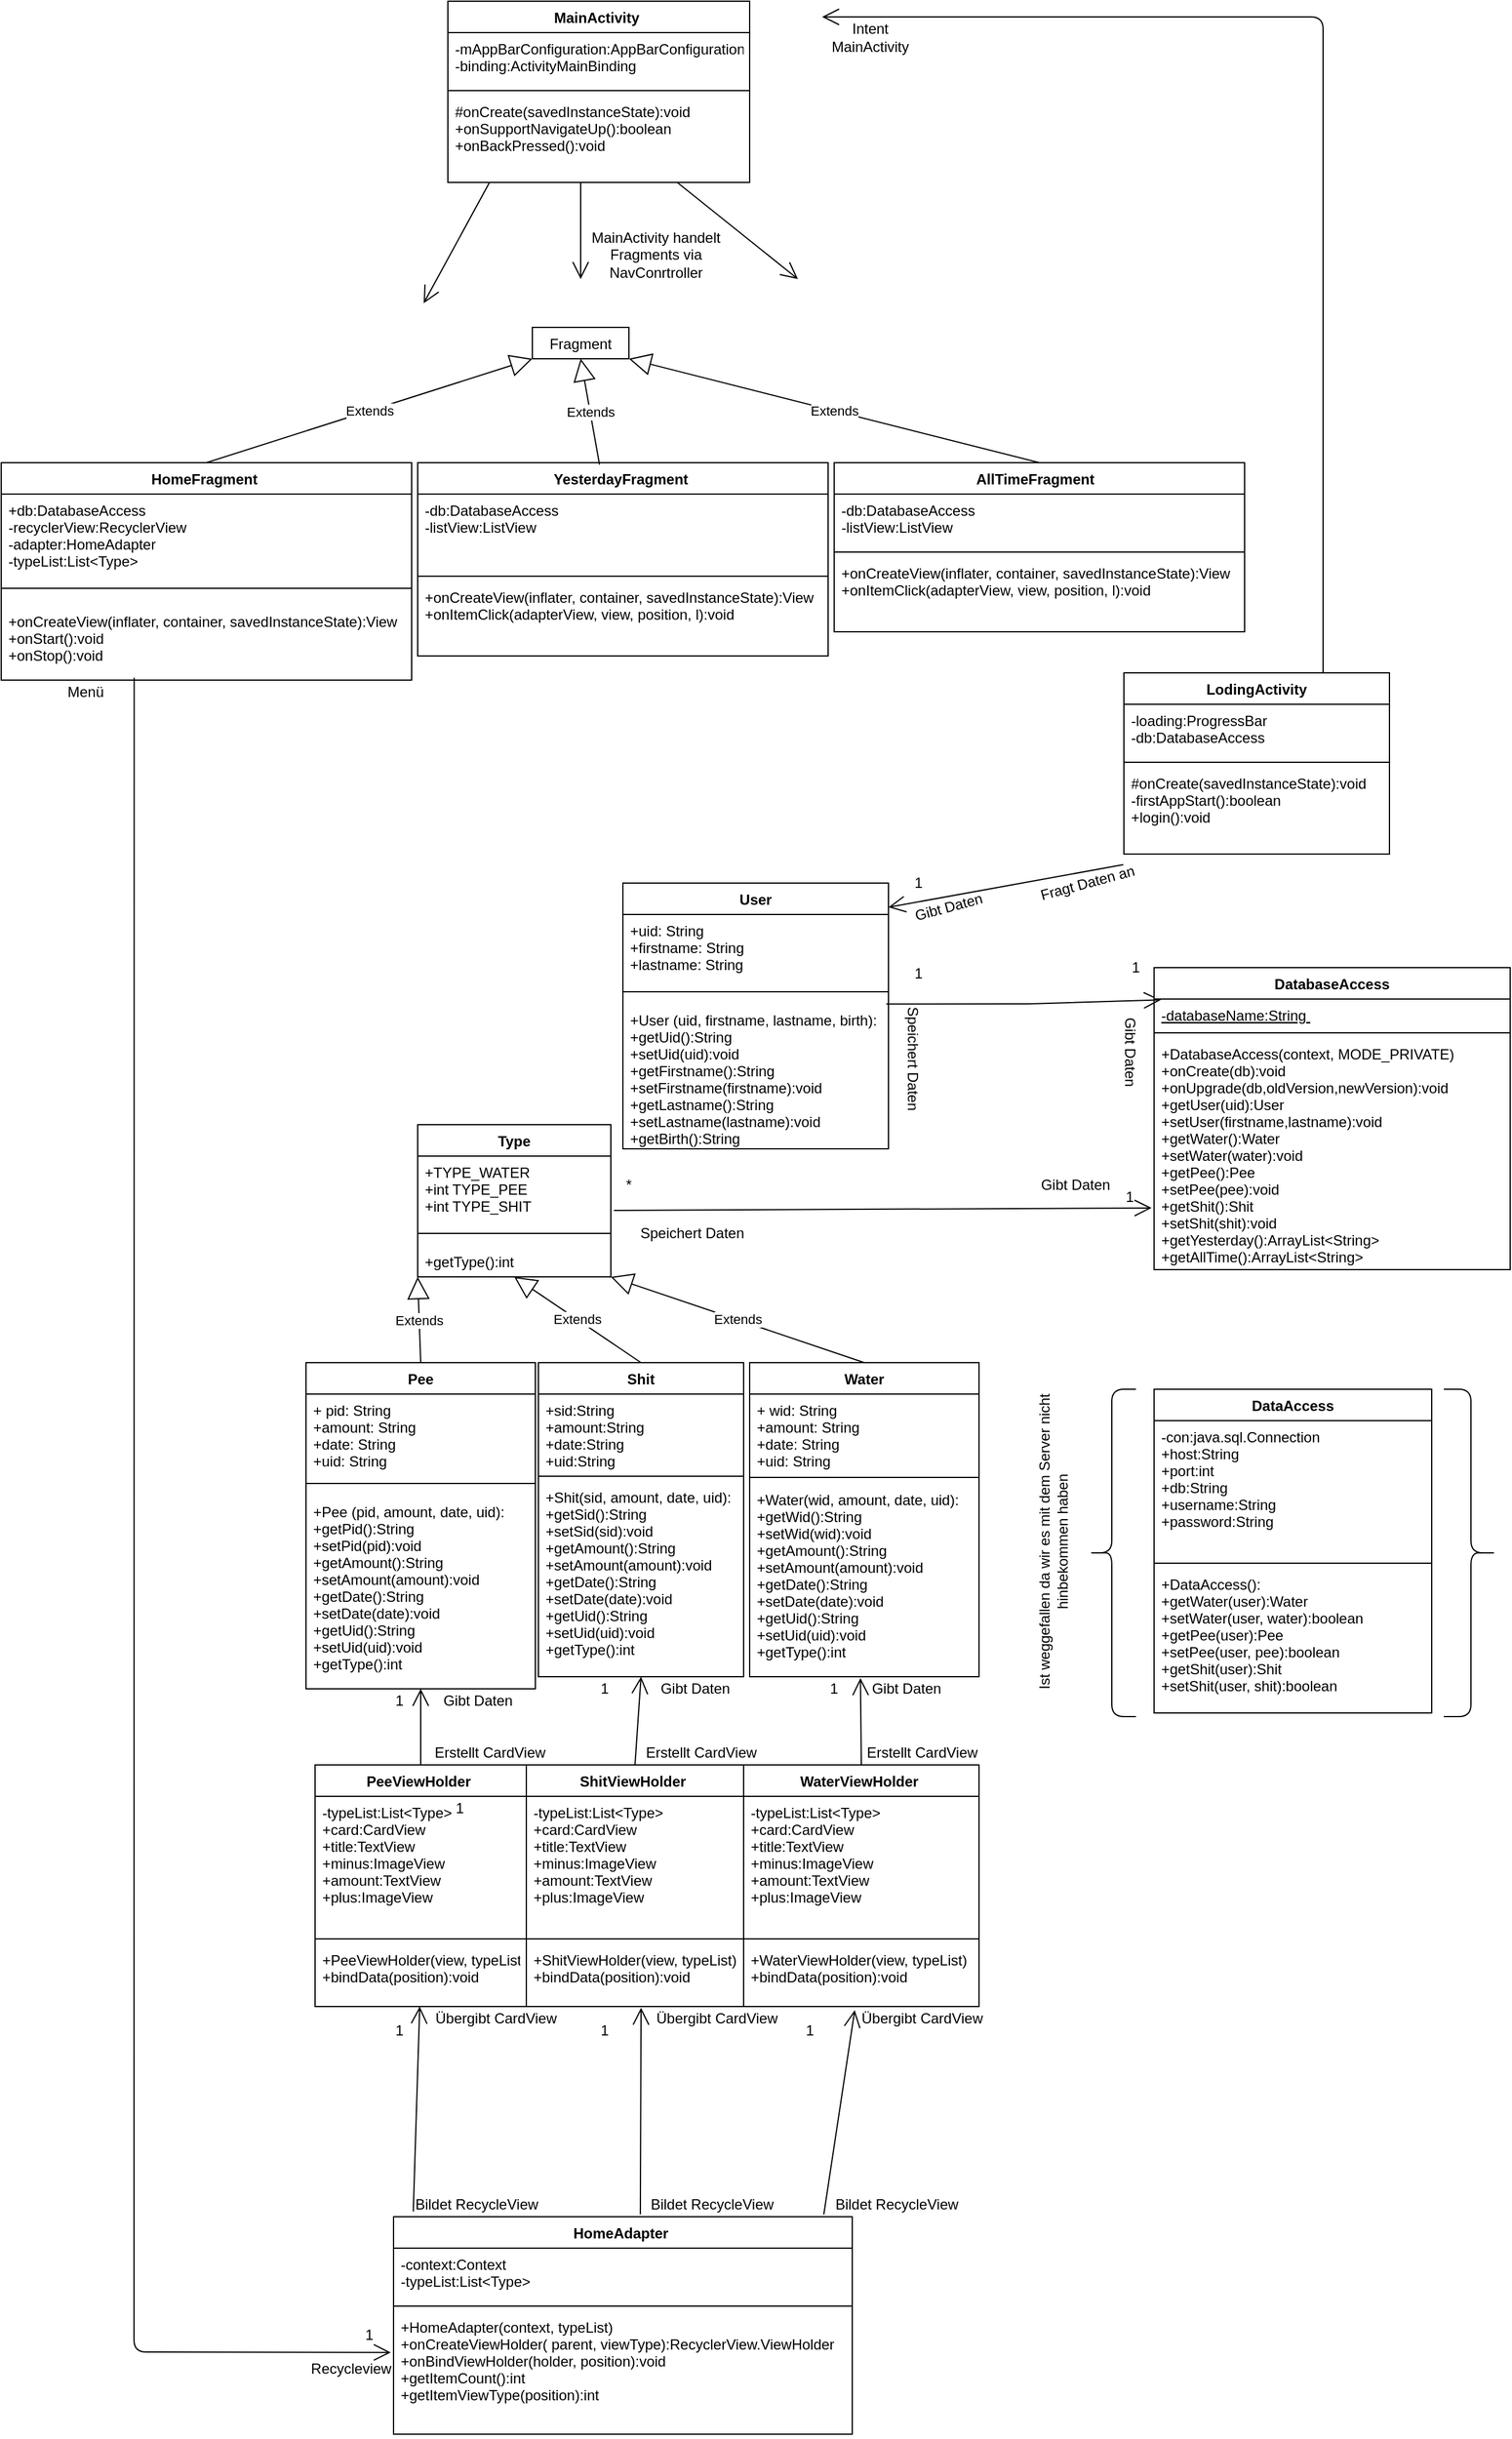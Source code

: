 <mxfile version="14.8.4" type="github">
  <diagram id="NWYkFUK9LSVxFtsLqtCG" name="Page-1">
    <mxGraphModel dx="1695" dy="1619" grid="1" gridSize="10" guides="1" tooltips="1" connect="1" arrows="1" fold="1" page="1" pageScale="1" pageWidth="827" pageHeight="1169" math="0" shadow="0">
      <root>
        <mxCell id="0" />
        <mxCell id="1" parent="0" />
        <mxCell id="OrH7R6QqTdeNsJV3QqQG-1" value="Pee" style="swimlane;fontStyle=1;align=center;verticalAlign=top;childLayout=stackLayout;horizontal=1;startSize=26;horizontalStack=0;resizeParent=1;resizeParentMax=0;resizeLast=0;collapsible=1;marginBottom=0;" parent="1" vertex="1">
          <mxGeometry x="-177.5" y="937" width="190" height="270" as="geometry">
            <mxRectangle x="-90" y="914" width="50" height="26" as="alternateBounds" />
          </mxGeometry>
        </mxCell>
        <mxCell id="OrH7R6QqTdeNsJV3QqQG-2" value="+ pid: String&#xa;+amount: String&#xa;+date: String&#xa;+uid: String&#xa;&#xa;&#xa;" style="text;strokeColor=none;fillColor=none;align=left;verticalAlign=top;spacingLeft=4;spacingRight=4;overflow=hidden;rotatable=0;points=[[0,0.5],[1,0.5]];portConstraint=eastwest;" parent="OrH7R6QqTdeNsJV3QqQG-1" vertex="1">
          <mxGeometry y="26" width="190" height="64" as="geometry" />
        </mxCell>
        <mxCell id="OrH7R6QqTdeNsJV3QqQG-3" value="" style="line;strokeWidth=1;fillColor=none;align=left;verticalAlign=middle;spacingTop=-1;spacingLeft=3;spacingRight=3;rotatable=0;labelPosition=right;points=[];portConstraint=eastwest;" parent="OrH7R6QqTdeNsJV3QqQG-1" vertex="1">
          <mxGeometry y="90" width="190" height="20" as="geometry" />
        </mxCell>
        <mxCell id="OrH7R6QqTdeNsJV3QqQG-4" value="+Pee (pid, amount, date, uid):&#xa;+getPid():String&#xa;+setPid(pid):void&#xa;+getAmount():String&#xa;+setAmount(amount):void&#xa;+getDate():String&#xa;+setDate(date):void&#xa;+getUid():String&#xa;+setUid(uid):void&#xa;+getType():int&#xa;&#xa;" style="text;strokeColor=none;fillColor=none;align=left;verticalAlign=top;spacingLeft=4;spacingRight=4;overflow=hidden;rotatable=0;points=[[0,0.5],[1,0.5]];portConstraint=eastwest;" parent="OrH7R6QqTdeNsJV3QqQG-1" vertex="1">
          <mxGeometry y="110" width="190" height="160" as="geometry" />
        </mxCell>
        <mxCell id="OrH7R6QqTdeNsJV3QqQG-10" value="Shit" style="swimlane;fontStyle=1;align=center;verticalAlign=top;childLayout=stackLayout;horizontal=1;startSize=26;horizontalStack=0;resizeParent=1;resizeParentMax=0;resizeLast=0;collapsible=1;marginBottom=0;" parent="1" vertex="1">
          <mxGeometry x="15" y="937" width="170" height="260" as="geometry">
            <mxRectangle x="55" y="934" width="60" height="26" as="alternateBounds" />
          </mxGeometry>
        </mxCell>
        <mxCell id="OrH7R6QqTdeNsJV3QqQG-11" value="+sid:String&#xa;+amount:String&#xa;+date:String&#xa;+uid:String" style="text;strokeColor=none;fillColor=none;align=left;verticalAlign=top;spacingLeft=4;spacingRight=4;overflow=hidden;rotatable=0;points=[[0,0.5],[1,0.5]];portConstraint=eastwest;" parent="OrH7R6QqTdeNsJV3QqQG-10" vertex="1">
          <mxGeometry y="26" width="170" height="64" as="geometry" />
        </mxCell>
        <mxCell id="OrH7R6QqTdeNsJV3QqQG-12" value="" style="line;strokeWidth=1;fillColor=none;align=left;verticalAlign=middle;spacingTop=-1;spacingLeft=3;spacingRight=3;rotatable=0;labelPosition=right;points=[];portConstraint=eastwest;" parent="OrH7R6QqTdeNsJV3QqQG-10" vertex="1">
          <mxGeometry y="90" width="170" height="8" as="geometry" />
        </mxCell>
        <mxCell id="OrH7R6QqTdeNsJV3QqQG-13" value="+Shit(sid, amount, date, uid):&#xa;+getSid():String&#xa;+setSid(sid):void&#xa;+getAmount():String&#xa;+setAmount(amount):void&#xa;+getDate():String&#xa;+setDate(date):void&#xa;+getUid():String&#xa;+setUid(uid):void&#xa;+getType():int&#xa;&#xa;" style="text;strokeColor=none;fillColor=none;align=left;verticalAlign=top;spacingLeft=4;spacingRight=4;overflow=hidden;rotatable=0;points=[[0,0.5],[1,0.5]];portConstraint=eastwest;" parent="OrH7R6QqTdeNsJV3QqQG-10" vertex="1">
          <mxGeometry y="98" width="170" height="162" as="geometry" />
        </mxCell>
        <mxCell id="OrH7R6QqTdeNsJV3QqQG-18" value="Water" style="swimlane;fontStyle=1;align=center;verticalAlign=top;childLayout=stackLayout;horizontal=1;startSize=26;horizontalStack=0;resizeParent=1;resizeParentMax=0;resizeLast=0;collapsible=1;marginBottom=0;" parent="1" vertex="1">
          <mxGeometry x="190" y="937" width="190" height="260" as="geometry">
            <mxRectangle x="190" y="937" width="50" height="26" as="alternateBounds" />
          </mxGeometry>
        </mxCell>
        <mxCell id="OrH7R6QqTdeNsJV3QqQG-19" value="+ wid: String&#xa;+amount: String&#xa;+date: String&#xa;+uid: String&#xa;&#xa;&#xa;" style="text;strokeColor=none;fillColor=none;align=left;verticalAlign=top;spacingLeft=4;spacingRight=4;overflow=hidden;rotatable=0;points=[[0,0.5],[1,0.5]];portConstraint=eastwest;" parent="OrH7R6QqTdeNsJV3QqQG-18" vertex="1">
          <mxGeometry y="26" width="190" height="64" as="geometry" />
        </mxCell>
        <mxCell id="OrH7R6QqTdeNsJV3QqQG-20" value="" style="line;strokeWidth=1;fillColor=none;align=left;verticalAlign=middle;spacingTop=-1;spacingLeft=3;spacingRight=3;rotatable=0;labelPosition=right;points=[];portConstraint=eastwest;" parent="OrH7R6QqTdeNsJV3QqQG-18" vertex="1">
          <mxGeometry y="90" width="190" height="10" as="geometry" />
        </mxCell>
        <mxCell id="OrH7R6QqTdeNsJV3QqQG-21" value="+Water(wid, amount, date, uid):&#xa;+getWid():String&#xa;+setWid(wid):void&#xa;+getAmount():String&#xa;+setAmount(amount):void&#xa;+getDate():String&#xa;+setDate(date):void&#xa;+getUid():String&#xa;+setUid(uid):void&#xa;+getType():int&#xa;&#xa;" style="text;strokeColor=none;fillColor=none;align=left;verticalAlign=top;spacingLeft=4;spacingRight=4;overflow=hidden;rotatable=0;points=[[0,0.5],[1,0.5]];portConstraint=eastwest;" parent="OrH7R6QqTdeNsJV3QqQG-18" vertex="1">
          <mxGeometry y="100" width="190" height="160" as="geometry" />
        </mxCell>
        <mxCell id="OrH7R6QqTdeNsJV3QqQG-26" value="Type" style="swimlane;fontStyle=1;align=center;verticalAlign=top;childLayout=stackLayout;horizontal=1;startSize=26;horizontalStack=0;resizeParent=1;resizeParentMax=0;resizeLast=0;collapsible=1;marginBottom=0;" parent="1" vertex="1">
          <mxGeometry x="-85" y="740" width="160" height="126" as="geometry">
            <mxRectangle x="39.54" y="823" width="60" height="26" as="alternateBounds" />
          </mxGeometry>
        </mxCell>
        <mxCell id="OrH7R6QqTdeNsJV3QqQG-27" value="+TYPE_WATER &#xa;+int TYPE_PEE&#xa;+int TYPE_SHIT" style="text;strokeColor=none;fillColor=none;align=left;verticalAlign=top;spacingLeft=4;spacingRight=4;overflow=hidden;rotatable=0;points=[[0,0.5],[1,0.5]];portConstraint=eastwest;" parent="OrH7R6QqTdeNsJV3QqQG-26" vertex="1">
          <mxGeometry y="26" width="160" height="54" as="geometry" />
        </mxCell>
        <mxCell id="OrH7R6QqTdeNsJV3QqQG-28" value="" style="line;strokeWidth=1;fillColor=none;align=left;verticalAlign=middle;spacingTop=-1;spacingLeft=3;spacingRight=3;rotatable=0;labelPosition=right;points=[];portConstraint=eastwest;" parent="OrH7R6QqTdeNsJV3QqQG-26" vertex="1">
          <mxGeometry y="80" width="160" height="20" as="geometry" />
        </mxCell>
        <mxCell id="OrH7R6QqTdeNsJV3QqQG-29" value="+getType():int" style="text;strokeColor=none;fillColor=none;align=left;verticalAlign=top;spacingLeft=4;spacingRight=4;overflow=hidden;rotatable=0;points=[[0,0.5],[1,0.5]];portConstraint=eastwest;" parent="OrH7R6QqTdeNsJV3QqQG-26" vertex="1">
          <mxGeometry y="100" width="160" height="26" as="geometry" />
        </mxCell>
        <mxCell id="qPEdYEZ0GSGJsdVQwp-i-1" value="HomeAdapter " style="swimlane;fontStyle=1;align=center;verticalAlign=top;childLayout=stackLayout;horizontal=1;startSize=26;horizontalStack=0;resizeParent=1;resizeParentMax=0;resizeLast=0;collapsible=1;marginBottom=0;" parent="1" vertex="1">
          <mxGeometry x="-105" y="1644" width="380" height="180" as="geometry">
            <mxRectangle x="490" y="474" width="160" height="26" as="alternateBounds" />
          </mxGeometry>
        </mxCell>
        <mxCell id="qPEdYEZ0GSGJsdVQwp-i-2" value="-context:Context&#xa;-typeList:List&lt;Type&gt; " style="text;strokeColor=none;fillColor=none;align=left;verticalAlign=top;spacingLeft=4;spacingRight=4;overflow=hidden;rotatable=0;points=[[0,0.5],[1,0.5]];portConstraint=eastwest;" parent="qPEdYEZ0GSGJsdVQwp-i-1" vertex="1">
          <mxGeometry y="26" width="380" height="44" as="geometry" />
        </mxCell>
        <mxCell id="qPEdYEZ0GSGJsdVQwp-i-3" value="" style="line;strokeWidth=1;fillColor=none;align=left;verticalAlign=middle;spacingTop=-1;spacingLeft=3;spacingRight=3;rotatable=0;labelPosition=right;points=[];portConstraint=eastwest;" parent="qPEdYEZ0GSGJsdVQwp-i-1" vertex="1">
          <mxGeometry y="70" width="380" height="8" as="geometry" />
        </mxCell>
        <mxCell id="qPEdYEZ0GSGJsdVQwp-i-4" value="+HomeAdapter(context, typeList)&#xa;+onCreateViewHolder( parent, viewType):RecyclerView.ViewHolder&#xa;+onBindViewHolder(holder, position):void&#xa;+getItemCount():int&#xa;+getItemViewType(position):int" style="text;strokeColor=none;fillColor=none;align=left;verticalAlign=top;spacingLeft=4;spacingRight=4;overflow=hidden;rotatable=0;points=[[0,0.5],[1,0.5]];portConstraint=eastwest;" parent="qPEdYEZ0GSGJsdVQwp-i-1" vertex="1">
          <mxGeometry y="78" width="380" height="102" as="geometry" />
        </mxCell>
        <mxCell id="qPEdYEZ0GSGJsdVQwp-i-5" value=" PeeViewHolder " style="swimlane;fontStyle=1;align=center;verticalAlign=top;childLayout=stackLayout;horizontal=1;startSize=26;horizontalStack=0;resizeParent=1;resizeParentMax=0;resizeLast=0;collapsible=1;marginBottom=0;" parent="1" vertex="1">
          <mxGeometry x="-170" y="1270" width="175" height="200" as="geometry">
            <mxRectangle x="-130" y="866" width="120" height="26" as="alternateBounds" />
          </mxGeometry>
        </mxCell>
        <mxCell id="qPEdYEZ0GSGJsdVQwp-i-6" value="-typeList:List&lt;Type&gt;&#xa;+card:CardView&#xa;+title:TextView&#xa;+minus:ImageView&#xa;+amount:TextView &#xa;+plus:ImageView" style="text;strokeColor=none;fillColor=none;align=left;verticalAlign=top;spacingLeft=4;spacingRight=4;overflow=hidden;rotatable=0;points=[[0,0.5],[1,0.5]];portConstraint=eastwest;" parent="qPEdYEZ0GSGJsdVQwp-i-5" vertex="1">
          <mxGeometry y="26" width="175" height="114" as="geometry" />
        </mxCell>
        <mxCell id="qPEdYEZ0GSGJsdVQwp-i-7" value="" style="line;strokeWidth=1;fillColor=none;align=left;verticalAlign=middle;spacingTop=-1;spacingLeft=3;spacingRight=3;rotatable=0;labelPosition=right;points=[];portConstraint=eastwest;" parent="qPEdYEZ0GSGJsdVQwp-i-5" vertex="1">
          <mxGeometry y="140" width="175" height="8" as="geometry" />
        </mxCell>
        <mxCell id="qPEdYEZ0GSGJsdVQwp-i-8" value="+PeeViewHolder(view, typeList)&#xa;+bindData(position):void&#xa;" style="text;strokeColor=none;fillColor=none;align=left;verticalAlign=top;spacingLeft=4;spacingRight=4;overflow=hidden;rotatable=0;points=[[0,0.5],[1,0.5]];portConstraint=eastwest;" parent="qPEdYEZ0GSGJsdVQwp-i-5" vertex="1">
          <mxGeometry y="148" width="175" height="52" as="geometry" />
        </mxCell>
        <mxCell id="qPEdYEZ0GSGJsdVQwp-i-9" value="ShitViewHolder " style="swimlane;fontStyle=1;align=center;verticalAlign=top;childLayout=stackLayout;horizontal=1;startSize=26;horizontalStack=0;resizeParent=1;resizeParentMax=0;resizeLast=0;collapsible=1;marginBottom=0;" parent="1" vertex="1">
          <mxGeometry x="5" y="1270" width="180" height="200" as="geometry">
            <mxRectangle y="866" width="140" height="26" as="alternateBounds" />
          </mxGeometry>
        </mxCell>
        <mxCell id="qPEdYEZ0GSGJsdVQwp-i-10" value="-typeList:List&lt;Type&gt;&#xa;+card:CardView&#xa;+title:TextView&#xa;+minus:ImageView&#xa;+amount:TextView &#xa;+plus:ImageView" style="text;strokeColor=none;fillColor=none;align=left;verticalAlign=top;spacingLeft=4;spacingRight=4;overflow=hidden;rotatable=0;points=[[0,0.5],[1,0.5]];portConstraint=eastwest;" parent="qPEdYEZ0GSGJsdVQwp-i-9" vertex="1">
          <mxGeometry y="26" width="180" height="114" as="geometry" />
        </mxCell>
        <mxCell id="qPEdYEZ0GSGJsdVQwp-i-11" value="" style="line;strokeWidth=1;fillColor=none;align=left;verticalAlign=middle;spacingTop=-1;spacingLeft=3;spacingRight=3;rotatable=0;labelPosition=right;points=[];portConstraint=eastwest;" parent="qPEdYEZ0GSGJsdVQwp-i-9" vertex="1">
          <mxGeometry y="140" width="180" height="8" as="geometry" />
        </mxCell>
        <mxCell id="qPEdYEZ0GSGJsdVQwp-i-12" value="+ShitViewHolder(view, typeList)&#xa;+bindData(position):void&#xa;" style="text;strokeColor=none;fillColor=none;align=left;verticalAlign=top;spacingLeft=4;spacingRight=4;overflow=hidden;rotatable=0;points=[[0,0.5],[1,0.5]];portConstraint=eastwest;" parent="qPEdYEZ0GSGJsdVQwp-i-9" vertex="1">
          <mxGeometry y="148" width="180" height="52" as="geometry" />
        </mxCell>
        <mxCell id="qPEdYEZ0GSGJsdVQwp-i-13" value="WaterViewHolder " style="swimlane;fontStyle=1;align=center;verticalAlign=top;childLayout=stackLayout;horizontal=1;startSize=26;horizontalStack=0;resizeParent=1;resizeParentMax=0;resizeLast=0;collapsible=1;marginBottom=0;" parent="1" vertex="1">
          <mxGeometry x="185" y="1270" width="195" height="200" as="geometry">
            <mxRectangle x="180" y="866" width="140" height="26" as="alternateBounds" />
          </mxGeometry>
        </mxCell>
        <mxCell id="qPEdYEZ0GSGJsdVQwp-i-14" value="-typeList:List&lt;Type&gt;&#xa;+card:CardView&#xa;+title:TextView&#xa;+minus:ImageView&#xa;+amount:TextView &#xa;+plus:ImageView" style="text;strokeColor=none;fillColor=none;align=left;verticalAlign=top;spacingLeft=4;spacingRight=4;overflow=hidden;rotatable=0;points=[[0,0.5],[1,0.5]];portConstraint=eastwest;" parent="qPEdYEZ0GSGJsdVQwp-i-13" vertex="1">
          <mxGeometry y="26" width="195" height="114" as="geometry" />
        </mxCell>
        <mxCell id="qPEdYEZ0GSGJsdVQwp-i-15" value="" style="line;strokeWidth=1;fillColor=none;align=left;verticalAlign=middle;spacingTop=-1;spacingLeft=3;spacingRight=3;rotatable=0;labelPosition=right;points=[];portConstraint=eastwest;" parent="qPEdYEZ0GSGJsdVQwp-i-13" vertex="1">
          <mxGeometry y="140" width="195" height="8" as="geometry" />
        </mxCell>
        <mxCell id="qPEdYEZ0GSGJsdVQwp-i-16" value="+WaterViewHolder(view, typeList)&#xa;+bindData(position):void&#xa;" style="text;strokeColor=none;fillColor=none;align=left;verticalAlign=top;spacingLeft=4;spacingRight=4;overflow=hidden;rotatable=0;points=[[0,0.5],[1,0.5]];portConstraint=eastwest;" parent="qPEdYEZ0GSGJsdVQwp-i-13" vertex="1">
          <mxGeometry y="148" width="195" height="52" as="geometry" />
        </mxCell>
        <mxCell id="Ti2GQdQaW2jY4-_UlOmM-1" value="MainActivity " style="swimlane;fontStyle=1;align=center;verticalAlign=top;childLayout=stackLayout;horizontal=1;startSize=26;horizontalStack=0;resizeParent=1;resizeParentMax=0;resizeLast=0;collapsible=1;marginBottom=0;" parent="1" vertex="1">
          <mxGeometry x="-60" y="-190" width="250" height="150" as="geometry">
            <mxRectangle x="-60" y="-190" width="150" height="26" as="alternateBounds" />
          </mxGeometry>
        </mxCell>
        <mxCell id="Ti2GQdQaW2jY4-_UlOmM-2" value="-mAppBarConfiguration:AppBarConfiguration&#xa;-binding:ActivityMainBinding" style="text;strokeColor=none;fillColor=none;align=left;verticalAlign=top;spacingLeft=4;spacingRight=4;overflow=hidden;rotatable=0;points=[[0,0.5],[1,0.5]];portConstraint=eastwest;" parent="Ti2GQdQaW2jY4-_UlOmM-1" vertex="1">
          <mxGeometry y="26" width="250" height="44" as="geometry" />
        </mxCell>
        <mxCell id="Ti2GQdQaW2jY4-_UlOmM-3" value="" style="line;strokeWidth=1;fillColor=none;align=left;verticalAlign=middle;spacingTop=-1;spacingLeft=3;spacingRight=3;rotatable=0;labelPosition=right;points=[];portConstraint=eastwest;" parent="Ti2GQdQaW2jY4-_UlOmM-1" vertex="1">
          <mxGeometry y="70" width="250" height="8" as="geometry" />
        </mxCell>
        <mxCell id="Ti2GQdQaW2jY4-_UlOmM-4" value="#onCreate(savedInstanceState):void&#xa;+onSupportNavigateUp():boolean &#xa;+onBackPressed():void &#xa; " style="text;strokeColor=none;fillColor=none;align=left;verticalAlign=top;spacingLeft=4;spacingRight=4;overflow=hidden;rotatable=0;points=[[0,0.5],[1,0.5]];portConstraint=eastwest;" parent="Ti2GQdQaW2jY4-_UlOmM-1" vertex="1">
          <mxGeometry y="78" width="250" height="72" as="geometry" />
        </mxCell>
        <mxCell id="Ti2GQdQaW2jY4-_UlOmM-5" value="AllTimeFragment  " style="swimlane;fontStyle=1;align=center;verticalAlign=top;childLayout=stackLayout;horizontal=1;startSize=26;horizontalStack=0;resizeParent=1;resizeParentMax=0;resizeLast=0;collapsible=1;marginBottom=0;" parent="1" vertex="1">
          <mxGeometry x="260" y="192" width="340" height="140" as="geometry">
            <mxRectangle x="190" y="192" width="160" height="26" as="alternateBounds" />
          </mxGeometry>
        </mxCell>
        <mxCell id="Ti2GQdQaW2jY4-_UlOmM-6" value="-db:DatabaseAccess &#xa;-listView:ListView" style="text;strokeColor=none;fillColor=none;align=left;verticalAlign=top;spacingLeft=4;spacingRight=4;overflow=hidden;rotatable=0;points=[[0,0.5],[1,0.5]];portConstraint=eastwest;" parent="Ti2GQdQaW2jY4-_UlOmM-5" vertex="1">
          <mxGeometry y="26" width="340" height="44" as="geometry" />
        </mxCell>
        <mxCell id="Ti2GQdQaW2jY4-_UlOmM-7" value="" style="line;strokeWidth=1;fillColor=none;align=left;verticalAlign=middle;spacingTop=-1;spacingLeft=3;spacingRight=3;rotatable=0;labelPosition=right;points=[];portConstraint=eastwest;" parent="Ti2GQdQaW2jY4-_UlOmM-5" vertex="1">
          <mxGeometry y="70" width="340" height="8" as="geometry" />
        </mxCell>
        <mxCell id="Ti2GQdQaW2jY4-_UlOmM-8" value="+onCreateView(inflater, container, savedInstanceState):View&#xa;+onItemClick(adapterView, view, position, l):void" style="text;strokeColor=none;fillColor=none;align=left;verticalAlign=top;spacingLeft=4;spacingRight=4;overflow=hidden;rotatable=0;points=[[0,0.5],[1,0.5]];portConstraint=eastwest;" parent="Ti2GQdQaW2jY4-_UlOmM-5" vertex="1">
          <mxGeometry y="78" width="340" height="62" as="geometry" />
        </mxCell>
        <mxCell id="Ti2GQdQaW2jY4-_UlOmM-13" value="HomeFragment " style="swimlane;fontStyle=1;align=center;verticalAlign=top;childLayout=stackLayout;horizontal=1;startSize=26;horizontalStack=0;resizeParent=1;resizeParentMax=0;resizeLast=0;collapsible=1;marginBottom=0;" parent="1" vertex="1">
          <mxGeometry x="-430" y="192" width="340" height="180" as="geometry">
            <mxRectangle x="-230" y="192" width="150" height="26" as="alternateBounds" />
          </mxGeometry>
        </mxCell>
        <mxCell id="Ti2GQdQaW2jY4-_UlOmM-14" value="+db:DatabaseAccess &#xa;-recyclerView:RecyclerView&#xa;-adapter:HomeAdapter&#xa;-typeList:List&lt;Type&gt; " style="text;strokeColor=none;fillColor=none;align=left;verticalAlign=top;spacingLeft=4;spacingRight=4;overflow=hidden;rotatable=0;points=[[0,0.5],[1,0.5]];portConstraint=eastwest;" parent="Ti2GQdQaW2jY4-_UlOmM-13" vertex="1">
          <mxGeometry y="26" width="340" height="64" as="geometry" />
        </mxCell>
        <mxCell id="Ti2GQdQaW2jY4-_UlOmM-15" value="" style="line;strokeWidth=1;fillColor=none;align=left;verticalAlign=middle;spacingTop=-1;spacingLeft=3;spacingRight=3;rotatable=0;labelPosition=right;points=[];portConstraint=eastwest;" parent="Ti2GQdQaW2jY4-_UlOmM-13" vertex="1">
          <mxGeometry y="90" width="340" height="28" as="geometry" />
        </mxCell>
        <mxCell id="Ti2GQdQaW2jY4-_UlOmM-16" value="+onCreateView(inflater, container, savedInstanceState):View&#xa;+onStart():void&#xa;+onStop():void" style="text;strokeColor=none;fillColor=none;align=left;verticalAlign=top;spacingLeft=4;spacingRight=4;overflow=hidden;rotatable=0;points=[[0,0.5],[1,0.5]];portConstraint=eastwest;" parent="Ti2GQdQaW2jY4-_UlOmM-13" vertex="1">
          <mxGeometry y="118" width="340" height="62" as="geometry" />
        </mxCell>
        <mxCell id="Ti2GQdQaW2jY4-_UlOmM-17" value="YesterdayFragment " style="swimlane;fontStyle=1;align=center;verticalAlign=top;childLayout=stackLayout;horizontal=1;startSize=26;horizontalStack=0;resizeParent=1;resizeParentMax=0;resizeLast=0;collapsible=1;marginBottom=0;" parent="1" vertex="1">
          <mxGeometry x="-85" y="192" width="340" height="160" as="geometry">
            <mxRectangle x="-55" y="192" width="150" height="26" as="alternateBounds" />
          </mxGeometry>
        </mxCell>
        <mxCell id="Ti2GQdQaW2jY4-_UlOmM-18" value="-db:DatabaseAccess &#xa;-listView:ListView" style="text;strokeColor=none;fillColor=none;align=left;verticalAlign=top;spacingLeft=4;spacingRight=4;overflow=hidden;rotatable=0;points=[[0,0.5],[1,0.5]];portConstraint=eastwest;" parent="Ti2GQdQaW2jY4-_UlOmM-17" vertex="1">
          <mxGeometry y="26" width="340" height="64" as="geometry" />
        </mxCell>
        <mxCell id="Ti2GQdQaW2jY4-_UlOmM-19" value="" style="line;strokeWidth=1;fillColor=none;align=left;verticalAlign=middle;spacingTop=-1;spacingLeft=3;spacingRight=3;rotatable=0;labelPosition=right;points=[];portConstraint=eastwest;" parent="Ti2GQdQaW2jY4-_UlOmM-17" vertex="1">
          <mxGeometry y="90" width="340" height="8" as="geometry" />
        </mxCell>
        <mxCell id="Ti2GQdQaW2jY4-_UlOmM-20" value="+onCreateView(inflater, container, savedInstanceState):View&#xa;+onItemClick(adapterView, view, position, l):void" style="text;strokeColor=none;fillColor=none;align=left;verticalAlign=top;spacingLeft=4;spacingRight=4;overflow=hidden;rotatable=0;points=[[0,0.5],[1,0.5]];portConstraint=eastwest;" parent="Ti2GQdQaW2jY4-_UlOmM-17" vertex="1">
          <mxGeometry y="98" width="340" height="62" as="geometry" />
        </mxCell>
        <mxCell id="Ti2GQdQaW2jY4-_UlOmM-70" value="DataAccess" style="swimlane;fontStyle=1;align=center;verticalAlign=top;childLayout=stackLayout;horizontal=1;startSize=26;horizontalStack=0;resizeParent=1;resizeParentMax=0;resizeLast=0;collapsible=1;marginBottom=0;" parent="1" vertex="1">
          <mxGeometry x="525" y="959" width="230" height="268" as="geometry">
            <mxRectangle x="415" y="960" width="110" height="26" as="alternateBounds" />
          </mxGeometry>
        </mxCell>
        <mxCell id="Ti2GQdQaW2jY4-_UlOmM-71" value="-con:java.sql.Connection&#xa;+host:String&#xa;+port:int&#xa;+db:String&#xa;+username:String&#xa;+password:String&#xa;" style="text;strokeColor=none;fillColor=none;align=left;verticalAlign=top;spacingLeft=4;spacingRight=4;overflow=hidden;rotatable=0;points=[[0,0.5],[1,0.5]];portConstraint=eastwest;" parent="Ti2GQdQaW2jY4-_UlOmM-70" vertex="1">
          <mxGeometry y="26" width="230" height="114" as="geometry" />
        </mxCell>
        <mxCell id="Ti2GQdQaW2jY4-_UlOmM-72" value="" style="line;strokeWidth=1;fillColor=none;align=left;verticalAlign=middle;spacingTop=-1;spacingLeft=3;spacingRight=3;rotatable=0;labelPosition=right;points=[];portConstraint=eastwest;" parent="Ti2GQdQaW2jY4-_UlOmM-70" vertex="1">
          <mxGeometry y="140" width="230" height="8" as="geometry" />
        </mxCell>
        <mxCell id="Ti2GQdQaW2jY4-_UlOmM-73" value="+DataAccess():&#xa;+getWater(user):Water&#xa;+setWater(user, water):boolean&#xa;+getPee(user):Pee&#xa;+setPee(user, pee):boolean&#xa;+getShit(user):Shit&#xa;+setShit(user, shit):boolean&#xa;" style="text;strokeColor=none;fillColor=none;align=left;verticalAlign=top;spacingLeft=4;spacingRight=4;overflow=hidden;rotatable=0;points=[[0,0.5],[1,0.5]];portConstraint=eastwest;" parent="Ti2GQdQaW2jY4-_UlOmM-70" vertex="1">
          <mxGeometry y="148" width="230" height="120" as="geometry" />
        </mxCell>
        <mxCell id="kIrqRmyYH5U7gHM8OKDg-16" value="LodingActivity" style="swimlane;fontStyle=1;align=center;verticalAlign=top;childLayout=stackLayout;horizontal=1;startSize=26;horizontalStack=0;resizeParent=1;resizeParentMax=0;resizeLast=0;collapsible=1;marginBottom=0;" parent="1" vertex="1">
          <mxGeometry x="500" y="366" width="220" height="150" as="geometry">
            <mxRectangle x="730" y="-60" width="160" height="26" as="alternateBounds" />
          </mxGeometry>
        </mxCell>
        <mxCell id="kIrqRmyYH5U7gHM8OKDg-17" value="-loading:ProgressBar &#xa;-db:DatabaseAccess" style="text;strokeColor=none;fillColor=none;align=left;verticalAlign=top;spacingLeft=4;spacingRight=4;overflow=hidden;rotatable=0;points=[[0,0.5],[1,0.5]];portConstraint=eastwest;" parent="kIrqRmyYH5U7gHM8OKDg-16" vertex="1">
          <mxGeometry y="26" width="220" height="44" as="geometry" />
        </mxCell>
        <mxCell id="kIrqRmyYH5U7gHM8OKDg-18" value="" style="line;strokeWidth=1;fillColor=none;align=left;verticalAlign=middle;spacingTop=-1;spacingLeft=3;spacingRight=3;rotatable=0;labelPosition=right;points=[];portConstraint=eastwest;" parent="kIrqRmyYH5U7gHM8OKDg-16" vertex="1">
          <mxGeometry y="70" width="220" height="8" as="geometry" />
        </mxCell>
        <mxCell id="kIrqRmyYH5U7gHM8OKDg-19" value="#onCreate(savedInstanceState):void&#xa;-firstAppStart():boolean&#xa;+login():void" style="text;strokeColor=none;fillColor=none;align=left;verticalAlign=top;spacingLeft=4;spacingRight=4;overflow=hidden;rotatable=0;points=[[0,0.5],[1,0.5]];portConstraint=eastwest;" parent="kIrqRmyYH5U7gHM8OKDg-16" vertex="1">
          <mxGeometry y="78" width="220" height="72" as="geometry" />
        </mxCell>
        <mxCell id="kIrqRmyYH5U7gHM8OKDg-27" value="1" style="text;html=1;strokeColor=none;fillColor=none;align=center;verticalAlign=middle;whiteSpace=wrap;rounded=0;" parent="1" vertex="1">
          <mxGeometry x="485" y="790" width="40" height="20" as="geometry" />
        </mxCell>
        <mxCell id="kIrqRmyYH5U7gHM8OKDg-28" value="*" style="text;html=1;strokeColor=none;fillColor=none;align=center;verticalAlign=middle;whiteSpace=wrap;rounded=0;" parent="1" vertex="1">
          <mxGeometry x="70" y="780" width="40" height="20" as="geometry" />
        </mxCell>
        <mxCell id="RZG1Sk_j14Lmqz5CqODX-12" value="Extends" style="endArrow=block;endSize=16;endFill=0;html=1;entryX=0.5;entryY=1;entryDx=0;entryDy=0;exitX=0.5;exitY=0;exitDx=0;exitDy=0;" parent="1" source="OrH7R6QqTdeNsJV3QqQG-10" target="OrH7R6QqTdeNsJV3QqQG-26" edge="1">
          <mxGeometry width="160" relative="1" as="geometry">
            <mxPoint x="69.54" y="910" as="sourcePoint" />
            <mxPoint x="89.54" y="880" as="targetPoint" />
          </mxGeometry>
        </mxCell>
        <mxCell id="RZG1Sk_j14Lmqz5CqODX-14" value="Fragment" style="swimlane;fontStyle=0;childLayout=stackLayout;horizontal=1;startSize=26;fillColor=none;horizontalStack=0;resizeParent=1;resizeParentMax=0;resizeLast=0;collapsible=1;marginBottom=0;" parent="1" vertex="1" collapsed="1">
          <mxGeometry x="10" y="80" width="80" height="26" as="geometry">
            <mxRectangle x="-15" y="84" width="140" height="52" as="alternateBounds" />
          </mxGeometry>
        </mxCell>
        <mxCell id="RZG1Sk_j14Lmqz5CqODX-19" value="Extends" style="endArrow=block;endSize=16;endFill=0;html=1;entryX=0.5;entryY=1;entryDx=0;entryDy=0;exitX=0.443;exitY=0.01;exitDx=0;exitDy=0;exitPerimeter=0;" parent="1" source="Ti2GQdQaW2jY4-_UlOmM-17" target="RZG1Sk_j14Lmqz5CqODX-14" edge="1">
          <mxGeometry width="160" relative="1" as="geometry">
            <mxPoint x="51.06" y="168.2" as="sourcePoint" />
            <mxPoint x="150" y="230" as="targetPoint" />
          </mxGeometry>
        </mxCell>
        <mxCell id="RZG1Sk_j14Lmqz5CqODX-24" value="Extends" style="endArrow=block;endSize=16;endFill=0;html=1;entryX=1;entryY=1;entryDx=0;entryDy=0;exitX=0.5;exitY=0;exitDx=0;exitDy=0;" parent="1" source="OrH7R6QqTdeNsJV3QqQG-18" target="OrH7R6QqTdeNsJV3QqQG-26" edge="1">
          <mxGeometry width="160" relative="1" as="geometry">
            <mxPoint x="139.54" y="1049.5" as="sourcePoint" />
            <mxPoint x="299.54" y="1049.5" as="targetPoint" />
          </mxGeometry>
        </mxCell>
        <mxCell id="RZG1Sk_j14Lmqz5CqODX-25" value="Extends" style="endArrow=block;endSize=16;endFill=0;html=1;entryX=0;entryY=1;entryDx=0;entryDy=0;exitX=0.5;exitY=0;exitDx=0;exitDy=0;" parent="1" source="OrH7R6QqTdeNsJV3QqQG-1" target="OrH7R6QqTdeNsJV3QqQG-26" edge="1">
          <mxGeometry width="160" relative="1" as="geometry">
            <mxPoint x="159.54" y="920" as="sourcePoint" />
            <mxPoint x="319.54" y="920" as="targetPoint" />
          </mxGeometry>
        </mxCell>
        <mxCell id="RZG1Sk_j14Lmqz5CqODX-26" value="Extends" style="endArrow=block;endSize=16;endFill=0;html=1;entryX=0;entryY=1;entryDx=0;entryDy=0;exitX=0.5;exitY=0;exitDx=0;exitDy=0;" parent="1" source="Ti2GQdQaW2jY4-_UlOmM-13" target="RZG1Sk_j14Lmqz5CqODX-14" edge="1">
          <mxGeometry width="160" relative="1" as="geometry">
            <mxPoint x="-145" y="190" as="sourcePoint" />
            <mxPoint x="-20" y="122.5" as="targetPoint" />
          </mxGeometry>
        </mxCell>
        <mxCell id="RZG1Sk_j14Lmqz5CqODX-27" value="Extends" style="endArrow=block;endSize=16;endFill=0;html=1;entryX=1;entryY=1;entryDx=0;entryDy=0;exitX=0.5;exitY=0;exitDx=0;exitDy=0;" parent="1" source="Ti2GQdQaW2jY4-_UlOmM-5" target="RZG1Sk_j14Lmqz5CqODX-14" edge="1">
          <mxGeometry width="160" relative="1" as="geometry">
            <mxPoint x="130" y="270" as="sourcePoint" />
            <mxPoint x="290" y="270" as="targetPoint" />
          </mxGeometry>
        </mxCell>
        <mxCell id="RZG1Sk_j14Lmqz5CqODX-60" value="1" style="text;html=1;strokeColor=none;fillColor=none;align=center;verticalAlign=middle;whiteSpace=wrap;rounded=0;" parent="1" vertex="1">
          <mxGeometry x="310" y="530" width="40" height="20" as="geometry" />
        </mxCell>
        <mxCell id="RZG1Sk_j14Lmqz5CqODX-62" value="1" style="text;html=1;strokeColor=none;fillColor=none;align=center;verticalAlign=middle;whiteSpace=wrap;rounded=0;" parent="1" vertex="1">
          <mxGeometry x="50.0" y="1197" width="40" height="20" as="geometry" />
        </mxCell>
        <mxCell id="RZG1Sk_j14Lmqz5CqODX-64" value="1" style="text;html=1;strokeColor=none;fillColor=none;align=center;verticalAlign=middle;whiteSpace=wrap;rounded=0;" parent="1" vertex="1">
          <mxGeometry x="-120" y="1207" width="40" height="20" as="geometry" />
        </mxCell>
        <mxCell id="RZG1Sk_j14Lmqz5CqODX-66" value="1" style="text;html=1;strokeColor=none;fillColor=none;align=center;verticalAlign=middle;whiteSpace=wrap;rounded=0;" parent="1" vertex="1">
          <mxGeometry x="240" y="1197" width="40" height="20" as="geometry" />
        </mxCell>
        <mxCell id="RZG1Sk_j14Lmqz5CqODX-69" value="1" style="text;html=1;strokeColor=none;fillColor=none;align=center;verticalAlign=middle;whiteSpace=wrap;rounded=0;" parent="1" vertex="1">
          <mxGeometry x="-70" y="1296" width="40" height="20" as="geometry" />
        </mxCell>
        <mxCell id="RZG1Sk_j14Lmqz5CqODX-108" value="" style="endArrow=open;endFill=1;endSize=12;html=1;exitX=0.5;exitY=0;exitDx=0;exitDy=0;entryX=0.5;entryY=1;entryDx=0;entryDy=0;" parent="1" source="qPEdYEZ0GSGJsdVQwp-i-9" target="OrH7R6QqTdeNsJV3QqQG-10" edge="1">
          <mxGeometry width="160" relative="1" as="geometry">
            <mxPoint x="219.54" y="770" as="sourcePoint" />
            <mxPoint x="379.54" y="770" as="targetPoint" />
          </mxGeometry>
        </mxCell>
        <mxCell id="RZG1Sk_j14Lmqz5CqODX-109" value="" style="endArrow=open;endFill=1;endSize=12;html=1;exitX=0.5;exitY=0;exitDx=0;exitDy=0;entryX=0.483;entryY=1.007;entryDx=0;entryDy=0;entryPerimeter=0;" parent="1" source="qPEdYEZ0GSGJsdVQwp-i-13" target="OrH7R6QqTdeNsJV3QqQG-21" edge="1">
          <mxGeometry width="160" relative="1" as="geometry">
            <mxPoint x="219.54" y="770" as="sourcePoint" />
            <mxPoint x="379.54" y="770" as="targetPoint" />
          </mxGeometry>
        </mxCell>
        <mxCell id="RZG1Sk_j14Lmqz5CqODX-111" value="" style="endArrow=open;endFill=1;endSize=12;html=1;exitX=0.5;exitY=0;exitDx=0;exitDy=0;entryX=0.5;entryY=1;entryDx=0;entryDy=0;" parent="1" source="qPEdYEZ0GSGJsdVQwp-i-5" target="OrH7R6QqTdeNsJV3QqQG-1" edge="1">
          <mxGeometry width="160" relative="1" as="geometry">
            <mxPoint x="219.54" y="770" as="sourcePoint" />
            <mxPoint x="379.54" y="770" as="targetPoint" />
          </mxGeometry>
        </mxCell>
        <mxCell id="RZG1Sk_j14Lmqz5CqODX-113" value="" style="endArrow=open;endFill=1;endSize=12;html=1;exitX=1.016;exitY=0.833;exitDx=0;exitDy=0;exitPerimeter=0;startArrow=none;entryX=-0.007;entryY=0.734;entryDx=0;entryDy=0;entryPerimeter=0;" parent="1" source="OrH7R6QqTdeNsJV3QqQG-27" target="RaYx2sjUK4AAvabXIWK5-4" edge="1">
          <mxGeometry width="160" relative="1" as="geometry">
            <mxPoint x="242.585" y="833.44" as="sourcePoint" />
            <mxPoint x="480" y="850" as="targetPoint" />
          </mxGeometry>
        </mxCell>
        <mxCell id="RZG1Sk_j14Lmqz5CqODX-114" value="" style="endArrow=open;endFill=1;endSize=12;html=1;startArrow=none;exitX=0.992;exitY=0.001;exitDx=0;exitDy=0;exitPerimeter=0;entryX=0.019;entryY=0.029;entryDx=0;entryDy=0;entryPerimeter=0;" parent="1" source="OrH7R6QqTdeNsJV3QqQG-33" target="RaYx2sjUK4AAvabXIWK5-2" edge="1">
          <mxGeometry width="160" relative="1" as="geometry">
            <mxPoint x="350" y="600" as="sourcePoint" />
            <mxPoint x="530" y="639" as="targetPoint" />
            <Array as="points">
              <mxPoint x="420" y="640" />
            </Array>
          </mxGeometry>
        </mxCell>
        <mxCell id="RZG1Sk_j14Lmqz5CqODX-115" value="1" style="text;html=1;strokeColor=none;fillColor=none;align=center;verticalAlign=middle;whiteSpace=wrap;rounded=0;" parent="1" vertex="1">
          <mxGeometry x="310" y="610" width="40" height="10" as="geometry" />
        </mxCell>
        <mxCell id="OrH7R6QqTdeNsJV3QqQG-30" value="User" style="swimlane;fontStyle=1;align=center;verticalAlign=top;childLayout=stackLayout;horizontal=1;startSize=26;horizontalStack=0;resizeParent=1;resizeParentMax=0;resizeLast=0;collapsible=1;marginBottom=0;" parent="1" vertex="1">
          <mxGeometry x="85" y="540" width="220" height="220" as="geometry">
            <mxRectangle x="100" y="520" width="50" height="26" as="alternateBounds" />
          </mxGeometry>
        </mxCell>
        <mxCell id="OrH7R6QqTdeNsJV3QqQG-31" value="+uid: String&#xa;+firstname: String&#xa;+lastname: String" style="text;strokeColor=none;fillColor=none;align=left;verticalAlign=top;spacingLeft=4;spacingRight=4;overflow=hidden;rotatable=0;points=[[0,0.5],[1,0.5]];portConstraint=eastwest;" parent="OrH7R6QqTdeNsJV3QqQG-30" vertex="1">
          <mxGeometry y="26" width="220" height="54" as="geometry" />
        </mxCell>
        <mxCell id="OrH7R6QqTdeNsJV3QqQG-32" value="" style="line;strokeWidth=1;fillColor=none;align=left;verticalAlign=middle;spacingTop=-1;spacingLeft=3;spacingRight=3;rotatable=0;labelPosition=right;points=[];portConstraint=eastwest;" parent="OrH7R6QqTdeNsJV3QqQG-30" vertex="1">
          <mxGeometry y="80" width="220" height="20" as="geometry" />
        </mxCell>
        <mxCell id="OrH7R6QqTdeNsJV3QqQG-33" value="+User (uid, firstname, lastname, birth):&#xa;+getUid():String&#xa;+setUid(uid):void&#xa;+getFirstname():String&#xa;+setFirstname(firstname):void&#xa;+getLastname():String&#xa;+setLastname(lastname):void&#xa;+getBirth():String&#xa;" style="text;strokeColor=none;fillColor=none;align=left;verticalAlign=top;spacingLeft=4;spacingRight=4;overflow=hidden;rotatable=0;points=[[0,0.5],[1,0.5]];portConstraint=eastwest;" parent="OrH7R6QqTdeNsJV3QqQG-30" vertex="1">
          <mxGeometry y="100" width="220" height="120" as="geometry" />
        </mxCell>
        <mxCell id="RZG1Sk_j14Lmqz5CqODX-123" value="" style="endArrow=open;endFill=1;endSize=12;html=1;entryX=1;entryY=0.091;entryDx=0;entryDy=0;entryPerimeter=0;exitX=-0.002;exitY=1.122;exitDx=0;exitDy=0;exitPerimeter=0;" parent="1" source="kIrqRmyYH5U7gHM8OKDg-19" target="OrH7R6QqTdeNsJV3QqQG-30" edge="1">
          <mxGeometry width="160" relative="1" as="geometry">
            <mxPoint x="490" y="570" as="sourcePoint" />
            <mxPoint x="330" y="480" as="targetPoint" />
          </mxGeometry>
        </mxCell>
        <mxCell id="RZG1Sk_j14Lmqz5CqODX-124" value="" style="endArrow=open;endFill=1;endSize=12;html=1;" parent="1" edge="1">
          <mxGeometry width="160" relative="1" as="geometry">
            <mxPoint x="50" y="-40" as="sourcePoint" />
            <mxPoint x="50" y="40" as="targetPoint" />
          </mxGeometry>
        </mxCell>
        <mxCell id="RZG1Sk_j14Lmqz5CqODX-129" value="" style="endArrow=open;endFill=1;endSize=12;html=1;exitX=0.938;exitY=-0.011;exitDx=0;exitDy=0;entryX=0.472;entryY=1.058;entryDx=0;entryDy=0;entryPerimeter=0;exitPerimeter=0;" parent="1" source="qPEdYEZ0GSGJsdVQwp-i-1" target="qPEdYEZ0GSGJsdVQwp-i-16" edge="1">
          <mxGeometry width="160" relative="1" as="geometry">
            <mxPoint x="180" y="1520" as="sourcePoint" />
            <mxPoint x="340" y="1520" as="targetPoint" />
          </mxGeometry>
        </mxCell>
        <mxCell id="RZG1Sk_j14Lmqz5CqODX-130" value="" style="endArrow=open;endFill=1;endSize=12;html=1;exitX=0.538;exitY=-0.011;exitDx=0;exitDy=0;exitPerimeter=0;entryX=0.528;entryY=1.019;entryDx=0;entryDy=0;entryPerimeter=0;" parent="1" source="qPEdYEZ0GSGJsdVQwp-i-1" target="qPEdYEZ0GSGJsdVQwp-i-12" edge="1">
          <mxGeometry width="160" relative="1" as="geometry">
            <mxPoint x="180" y="1520" as="sourcePoint" />
            <mxPoint x="340" y="1520" as="targetPoint" />
          </mxGeometry>
        </mxCell>
        <mxCell id="RZG1Sk_j14Lmqz5CqODX-131" value="" style="endArrow=open;endFill=1;endSize=12;html=1;exitX=0.043;exitY=-0.024;exitDx=0;exitDy=0;exitPerimeter=0;" parent="1" source="qPEdYEZ0GSGJsdVQwp-i-1" target="qPEdYEZ0GSGJsdVQwp-i-8" edge="1">
          <mxGeometry width="160" relative="1" as="geometry">
            <mxPoint x="180" y="1520" as="sourcePoint" />
            <mxPoint x="340" y="1520" as="targetPoint" />
          </mxGeometry>
        </mxCell>
        <mxCell id="RZG1Sk_j14Lmqz5CqODX-134" value="1" style="text;html=1;strokeColor=none;fillColor=none;align=center;verticalAlign=middle;whiteSpace=wrap;rounded=0;" parent="1" vertex="1">
          <mxGeometry x="-120" y="1480" width="40" height="20" as="geometry" />
        </mxCell>
        <mxCell id="RZG1Sk_j14Lmqz5CqODX-135" value="1" style="text;html=1;strokeColor=none;fillColor=none;align=center;verticalAlign=middle;whiteSpace=wrap;rounded=0;" parent="1" vertex="1">
          <mxGeometry x="50" y="1480" width="40" height="20" as="geometry" />
        </mxCell>
        <mxCell id="RZG1Sk_j14Lmqz5CqODX-136" value="1" style="text;html=1;strokeColor=none;fillColor=none;align=center;verticalAlign=middle;whiteSpace=wrap;rounded=0;" parent="1" vertex="1">
          <mxGeometry x="220" y="1480" width="40" height="20" as="geometry" />
        </mxCell>
        <mxCell id="-dmJueuZtDUGm3YI3eYa-3" value="Gibt Daten" style="text;html=1;strokeColor=none;fillColor=none;align=center;verticalAlign=middle;whiteSpace=wrap;rounded=0;" parent="1" vertex="1">
          <mxGeometry x="420" y="780" width="80" height="20" as="geometry" />
        </mxCell>
        <mxCell id="-dmJueuZtDUGm3YI3eYa-4" value="Speichert Daten" style="text;html=1;strokeColor=none;fillColor=none;align=center;verticalAlign=middle;whiteSpace=wrap;rounded=0;" parent="1" vertex="1">
          <mxGeometry x="85" y="820" width="115" height="20" as="geometry" />
        </mxCell>
        <mxCell id="-dmJueuZtDUGm3YI3eYa-5" value="Gibt Daten" style="text;html=1;strokeColor=none;fillColor=none;align=center;verticalAlign=middle;whiteSpace=wrap;rounded=0;rotation=90;" parent="1" vertex="1">
          <mxGeometry x="465" y="670" width="80" height="20" as="geometry" />
        </mxCell>
        <mxCell id="-dmJueuZtDUGm3YI3eYa-6" value="Speichert Daten" style="text;html=1;strokeColor=none;fillColor=none;align=center;verticalAlign=middle;whiteSpace=wrap;rounded=0;rotation=90;" parent="1" vertex="1">
          <mxGeometry x="267.5" y="670" width="115" height="30" as="geometry" />
        </mxCell>
        <mxCell id="-dmJueuZtDUGm3YI3eYa-9" value="Fragt Daten an" style="text;html=1;strokeColor=none;fillColor=none;align=center;verticalAlign=middle;whiteSpace=wrap;rounded=0;rotation=-15;" parent="1" vertex="1">
          <mxGeometry x="415" y="530" width="110" height="20" as="geometry" />
        </mxCell>
        <mxCell id="-dmJueuZtDUGm3YI3eYa-10" value="Gibt Daten" style="text;html=1;strokeColor=none;fillColor=none;align=center;verticalAlign=middle;whiteSpace=wrap;rounded=0;rotation=-15;" parent="1" vertex="1">
          <mxGeometry x="315" y="550" width="80" height="20" as="geometry" />
        </mxCell>
        <mxCell id="-dmJueuZtDUGm3YI3eYa-12" value="Erstellt CardView" style="text;html=1;strokeColor=none;fillColor=none;align=center;verticalAlign=middle;whiteSpace=wrap;rounded=0;" parent="1" vertex="1">
          <mxGeometry x="267.5" y="1250" width="130" height="20" as="geometry" />
        </mxCell>
        <mxCell id="-dmJueuZtDUGm3YI3eYa-13" value="Erstellt CardView" style="text;html=1;strokeColor=none;fillColor=none;align=center;verticalAlign=middle;whiteSpace=wrap;rounded=0;" parent="1" vertex="1">
          <mxGeometry x="85" y="1250" width="130" height="20" as="geometry" />
        </mxCell>
        <mxCell id="-dmJueuZtDUGm3YI3eYa-14" value="Erstellt CardView" style="text;html=1;strokeColor=none;fillColor=none;align=center;verticalAlign=middle;whiteSpace=wrap;rounded=0;" parent="1" vertex="1">
          <mxGeometry x="-90" y="1250" width="130" height="20" as="geometry" />
        </mxCell>
        <mxCell id="-dmJueuZtDUGm3YI3eYa-15" value="Gibt Daten" style="text;html=1;strokeColor=none;fillColor=none;align=center;verticalAlign=middle;whiteSpace=wrap;rounded=0;" parent="1" vertex="1">
          <mxGeometry x="280" y="1197" width="80" height="20" as="geometry" />
        </mxCell>
        <mxCell id="-dmJueuZtDUGm3YI3eYa-16" value="Gibt Daten" style="text;html=1;strokeColor=none;fillColor=none;align=center;verticalAlign=middle;whiteSpace=wrap;rounded=0;" parent="1" vertex="1">
          <mxGeometry x="105" y="1197" width="80" height="20" as="geometry" />
        </mxCell>
        <mxCell id="-dmJueuZtDUGm3YI3eYa-17" value="Gibt Daten" style="text;html=1;strokeColor=none;fillColor=none;align=center;verticalAlign=middle;whiteSpace=wrap;rounded=0;" parent="1" vertex="1">
          <mxGeometry x="-75" y="1207" width="80" height="20" as="geometry" />
        </mxCell>
        <mxCell id="-dmJueuZtDUGm3YI3eYa-18" value="Bildet RecycleView" style="text;html=1;strokeColor=none;fillColor=none;align=center;verticalAlign=middle;whiteSpace=wrap;rounded=0;" parent="1" vertex="1">
          <mxGeometry x="242.5" y="1624" width="137.5" height="20" as="geometry" />
        </mxCell>
        <mxCell id="-dmJueuZtDUGm3YI3eYa-19" value="Bildet RecycleView" style="text;html=1;strokeColor=none;fillColor=none;align=center;verticalAlign=middle;whiteSpace=wrap;rounded=0;" parent="1" vertex="1">
          <mxGeometry x="90" y="1624" width="137.5" height="20" as="geometry" />
        </mxCell>
        <mxCell id="-dmJueuZtDUGm3YI3eYa-20" value="Bildet RecycleView" style="text;html=1;strokeColor=none;fillColor=none;align=center;verticalAlign=middle;whiteSpace=wrap;rounded=0;" parent="1" vertex="1">
          <mxGeometry x="-105" y="1624" width="137.5" height="20" as="geometry" />
        </mxCell>
        <mxCell id="-dmJueuZtDUGm3YI3eYa-21" value="Übergibt CardView" style="text;html=1;strokeColor=none;fillColor=none;align=center;verticalAlign=middle;whiteSpace=wrap;rounded=0;" parent="1" vertex="1">
          <mxGeometry x="267.5" y="1470" width="130" height="20" as="geometry" />
        </mxCell>
        <mxCell id="-dmJueuZtDUGm3YI3eYa-22" value="Übergibt CardView" style="text;html=1;strokeColor=none;fillColor=none;align=center;verticalAlign=middle;whiteSpace=wrap;rounded=0;" parent="1" vertex="1">
          <mxGeometry x="97.5" y="1470" width="130" height="20" as="geometry" />
        </mxCell>
        <mxCell id="-dmJueuZtDUGm3YI3eYa-23" value="Übergibt CardView" style="text;html=1;strokeColor=none;fillColor=none;align=center;verticalAlign=middle;whiteSpace=wrap;rounded=0;" parent="1" vertex="1">
          <mxGeometry x="-85" y="1470" width="130" height="20" as="geometry" />
        </mxCell>
        <mxCell id="-dmJueuZtDUGm3YI3eYa-24" value="Menü" style="text;html=1;strokeColor=none;fillColor=none;align=center;verticalAlign=middle;whiteSpace=wrap;rounded=0;" parent="1" vertex="1">
          <mxGeometry x="-380" y="372" width="40" height="20" as="geometry" />
        </mxCell>
        <mxCell id="-dmJueuZtDUGm3YI3eYa-25" value="Recycleview" style="text;html=1;strokeColor=none;fillColor=none;align=center;verticalAlign=middle;whiteSpace=wrap;rounded=0;" parent="1" vertex="1">
          <mxGeometry x="-160" y="1760" width="40" height="20" as="geometry" />
        </mxCell>
        <mxCell id="-dmJueuZtDUGm3YI3eYa-43" value="1" style="text;html=1;strokeColor=none;fillColor=none;align=center;verticalAlign=middle;whiteSpace=wrap;rounded=0;" parent="1" vertex="1">
          <mxGeometry x="490" y="600" width="40" height="20" as="geometry" />
        </mxCell>
        <mxCell id="RaYx2sjUK4AAvabXIWK5-1" value="DatabaseAccess " style="swimlane;fontStyle=1;align=center;verticalAlign=top;childLayout=stackLayout;horizontal=1;startSize=26;horizontalStack=0;resizeParent=1;resizeParentMax=0;resizeLast=0;collapsible=1;marginBottom=0;" parent="1" vertex="1">
          <mxGeometry x="525" y="610" width="295" height="250" as="geometry">
            <mxRectangle x="550" y="920" width="130" height="26" as="alternateBounds" />
          </mxGeometry>
        </mxCell>
        <mxCell id="RaYx2sjUK4AAvabXIWK5-2" value="-databaseName:String " style="text;strokeColor=none;fillColor=none;align=left;verticalAlign=top;spacingLeft=4;spacingRight=4;overflow=hidden;rotatable=0;points=[[0,0.5],[1,0.5]];portConstraint=eastwest;fontStyle=4" parent="RaYx2sjUK4AAvabXIWK5-1" vertex="1">
          <mxGeometry y="26" width="295" height="24" as="geometry" />
        </mxCell>
        <mxCell id="RaYx2sjUK4AAvabXIWK5-3" value="" style="line;strokeWidth=1;fillColor=none;align=left;verticalAlign=middle;spacingTop=-1;spacingLeft=3;spacingRight=3;rotatable=0;labelPosition=right;points=[];portConstraint=eastwest;" parent="RaYx2sjUK4AAvabXIWK5-1" vertex="1">
          <mxGeometry y="50" width="295" height="8" as="geometry" />
        </mxCell>
        <mxCell id="RaYx2sjUK4AAvabXIWK5-4" value="+DatabaseAccess(context, MODE_PRIVATE)&#xa;+onCreate(db):void&#xa;+onUpgrade(db,oldVersion,newVersion):void&#xa;+getUser(uid):User&#xa;+setUser(firstname,lastname):void&#xa;+getWater():Water&#xa;+setWater(water):void&#xa;+getPee():Pee&#xa;+setPee(pee):void&#xa;+getShit():Shit&#xa;+setShit(shit):void&#xa;+getYesterday():ArrayList&lt;String&gt;&#xa;+getAllTime():ArrayList&lt;String&gt; &#xa;" style="text;strokeColor=none;fillColor=none;align=left;verticalAlign=top;spacingLeft=4;spacingRight=4;overflow=hidden;rotatable=0;points=[[0,0.5],[1,0.5]];portConstraint=eastwest;" parent="RaYx2sjUK4AAvabXIWK5-1" vertex="1">
          <mxGeometry y="58" width="295" height="192" as="geometry" />
        </mxCell>
        <mxCell id="XxTh6BxqG6d7tvvwll1p-1" value="" style="shape=curlyBracket;whiteSpace=wrap;html=1;rounded=1;" parent="1" vertex="1">
          <mxGeometry x="470" y="959" width="40" height="271" as="geometry" />
        </mxCell>
        <mxCell id="XxTh6BxqG6d7tvvwll1p-2" value="" style="shape=curlyBracket;whiteSpace=wrap;html=1;rounded=1;flipH=1;" parent="1" vertex="1">
          <mxGeometry x="765" y="959" width="45" height="271" as="geometry" />
        </mxCell>
        <mxCell id="XxTh6BxqG6d7tvvwll1p-3" value="Ist weggefallen da wir es mit dem Server nicht hinbekommen haben" style="text;html=1;strokeColor=none;fillColor=none;align=center;verticalAlign=middle;whiteSpace=wrap;rounded=0;rotation=-90;" parent="1" vertex="1">
          <mxGeometry x="293" y="1050" width="297" height="70" as="geometry" />
        </mxCell>
        <mxCell id="XxTh6BxqG6d7tvvwll1p-4" value="" style="endArrow=open;endFill=1;endSize=12;html=1;exitX=0.324;exitY=0.968;exitDx=0;exitDy=0;exitPerimeter=0;entryX=-0.006;entryY=0.337;entryDx=0;entryDy=0;entryPerimeter=0;" parent="1" source="Ti2GQdQaW2jY4-_UlOmM-16" target="qPEdYEZ0GSGJsdVQwp-i-4" edge="1">
          <mxGeometry width="160" relative="1" as="geometry">
            <mxPoint x="-340" y="620" as="sourcePoint" />
            <mxPoint x="-320" y="1730" as="targetPoint" />
            <Array as="points">
              <mxPoint x="-320" y="1756" />
            </Array>
          </mxGeometry>
        </mxCell>
        <mxCell id="XxTh6BxqG6d7tvvwll1p-5" value="1" style="text;html=1;strokeColor=none;fillColor=none;align=center;verticalAlign=middle;whiteSpace=wrap;rounded=0;" parent="1" vertex="1">
          <mxGeometry x="-145" y="1724" width="40" height="36" as="geometry" />
        </mxCell>
        <mxCell id="y3kidKmf5BJI1lTdwVMo-1" value="MainActivity handelt Fragments via NavConrtroller" style="text;html=1;strokeColor=none;fillColor=none;align=center;verticalAlign=middle;whiteSpace=wrap;rounded=0;" vertex="1" parent="1">
          <mxGeometry x="50" y="20" width="125" as="geometry" />
        </mxCell>
        <mxCell id="y3kidKmf5BJI1lTdwVMo-2" value="" style="endArrow=open;endFill=1;endSize=12;html=1;" edge="1" parent="1">
          <mxGeometry width="160" relative="1" as="geometry">
            <mxPoint x="-25.5" y="-40" as="sourcePoint" />
            <mxPoint x="-80" y="60" as="targetPoint" />
          </mxGeometry>
        </mxCell>
        <mxCell id="y3kidKmf5BJI1lTdwVMo-3" value="" style="endArrow=open;endFill=1;endSize=12;html=1;" edge="1" parent="1">
          <mxGeometry width="160" relative="1" as="geometry">
            <mxPoint x="130" y="-40" as="sourcePoint" />
            <mxPoint x="230" y="40" as="targetPoint" />
          </mxGeometry>
        </mxCell>
        <mxCell id="y3kidKmf5BJI1lTdwVMo-5" value="" style="endArrow=open;endFill=1;endSize=12;html=1;exitX=0.75;exitY=0;exitDx=0;exitDy=0;" edge="1" parent="1" source="kIrqRmyYH5U7gHM8OKDg-16">
          <mxGeometry width="160" relative="1" as="geometry">
            <mxPoint x="575" y="310" as="sourcePoint" />
            <mxPoint x="250" y="-177" as="targetPoint" />
            <Array as="points">
              <mxPoint x="665" y="-177" />
            </Array>
          </mxGeometry>
        </mxCell>
        <mxCell id="y3kidKmf5BJI1lTdwVMo-6" value="Intent MainActivity" style="text;html=1;strokeColor=none;fillColor=none;align=center;verticalAlign=middle;whiteSpace=wrap;rounded=0;" vertex="1" parent="1">
          <mxGeometry x="270" y="-170" width="40" height="20" as="geometry" />
        </mxCell>
      </root>
    </mxGraphModel>
  </diagram>
</mxfile>
